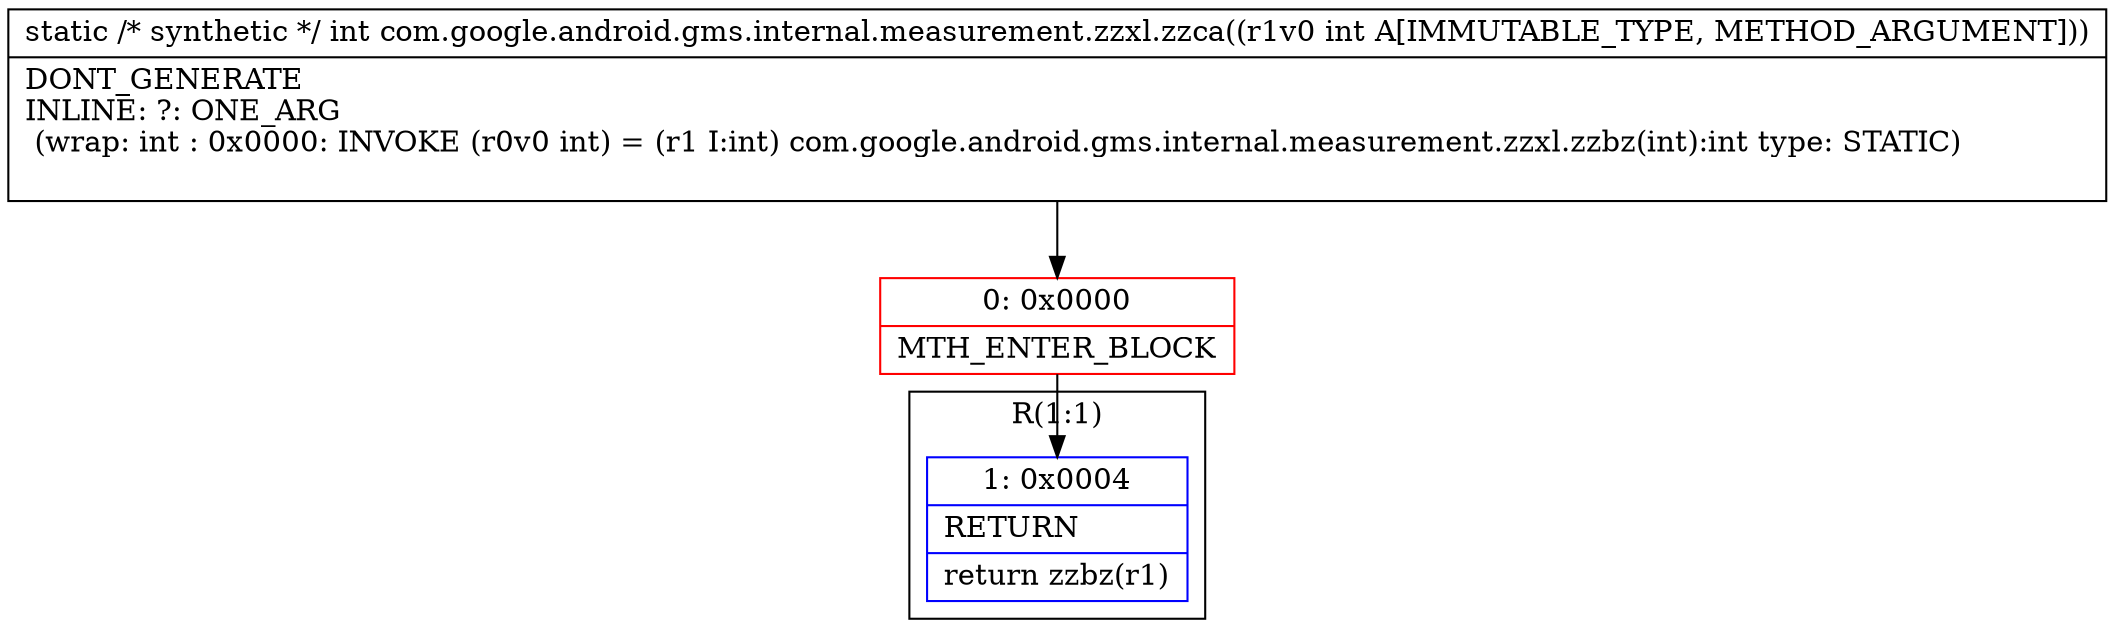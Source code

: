 digraph "CFG forcom.google.android.gms.internal.measurement.zzxl.zzca(I)I" {
subgraph cluster_Region_900851304 {
label = "R(1:1)";
node [shape=record,color=blue];
Node_1 [shape=record,label="{1\:\ 0x0004|RETURN\l|return zzbz(r1)\l}"];
}
Node_0 [shape=record,color=red,label="{0\:\ 0x0000|MTH_ENTER_BLOCK\l}"];
MethodNode[shape=record,label="{static \/* synthetic *\/ int com.google.android.gms.internal.measurement.zzxl.zzca((r1v0 int A[IMMUTABLE_TYPE, METHOD_ARGUMENT]))  | DONT_GENERATE\lINLINE: ?: ONE_ARG  \l  (wrap: int : 0x0000: INVOKE  (r0v0 int) = (r1 I:int) com.google.android.gms.internal.measurement.zzxl.zzbz(int):int type: STATIC)\l\l}"];
MethodNode -> Node_0;
Node_0 -> Node_1;
}

